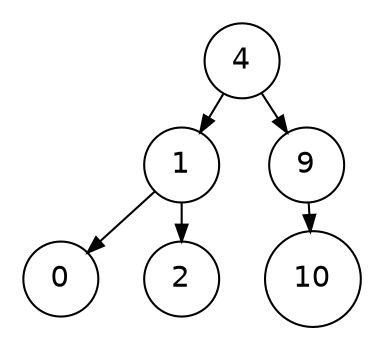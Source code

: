 digraph BST {
    graph [dpi=150]
    nodesep=0.3;
    ranksep=0.2;
    margin=0.1;
    node [shape=circle fontname="Helvetica";];
    edge [arrowsize=0.8];

    //below is the code that actually makes the graph, everything above this comment 
    //is boilerplate and can be hardcoded in dump_dot(..), the internal method
    //"build_dot_content()" returns a string containing the lines below (generated from the tree)
    node1 [label="4"];
    node1 -> node2;
    node2 [label="1"];
    node2 -> node4;
    node4 [label="0"];
    node2 -> node5;
    node5 [label="2"];
    node1 -> node3;
    node3 [label="9"];
    node3 -> node7;
    node7 [label="10"];
}
